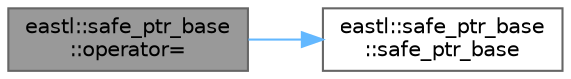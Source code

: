 digraph "eastl::safe_ptr_base::operator="
{
 // LATEX_PDF_SIZE
  bgcolor="transparent";
  edge [fontname=Helvetica,fontsize=10,labelfontname=Helvetica,labelfontsize=10];
  node [fontname=Helvetica,fontsize=10,shape=box,height=0.2,width=0.4];
  rankdir="LR";
  Node1 [id="Node000001",label="eastl::safe_ptr_base\l::operator=",height=0.2,width=0.4,color="gray40", fillcolor="grey60", style="filled", fontcolor="black",tooltip=" "];
  Node1 -> Node2 [id="edge2_Node000001_Node000002",color="steelblue1",style="solid",tooltip=" "];
  Node2 [id="Node000002",label="eastl::safe_ptr_base\l::safe_ptr_base",height=0.2,width=0.4,color="grey40", fillcolor="white", style="filled",URL="$classeastl_1_1safe__ptr__base.html#a959b810d0798d08f52f9f6aba5a1d653",tooltip="Make this point to NULL and delist."];
}
